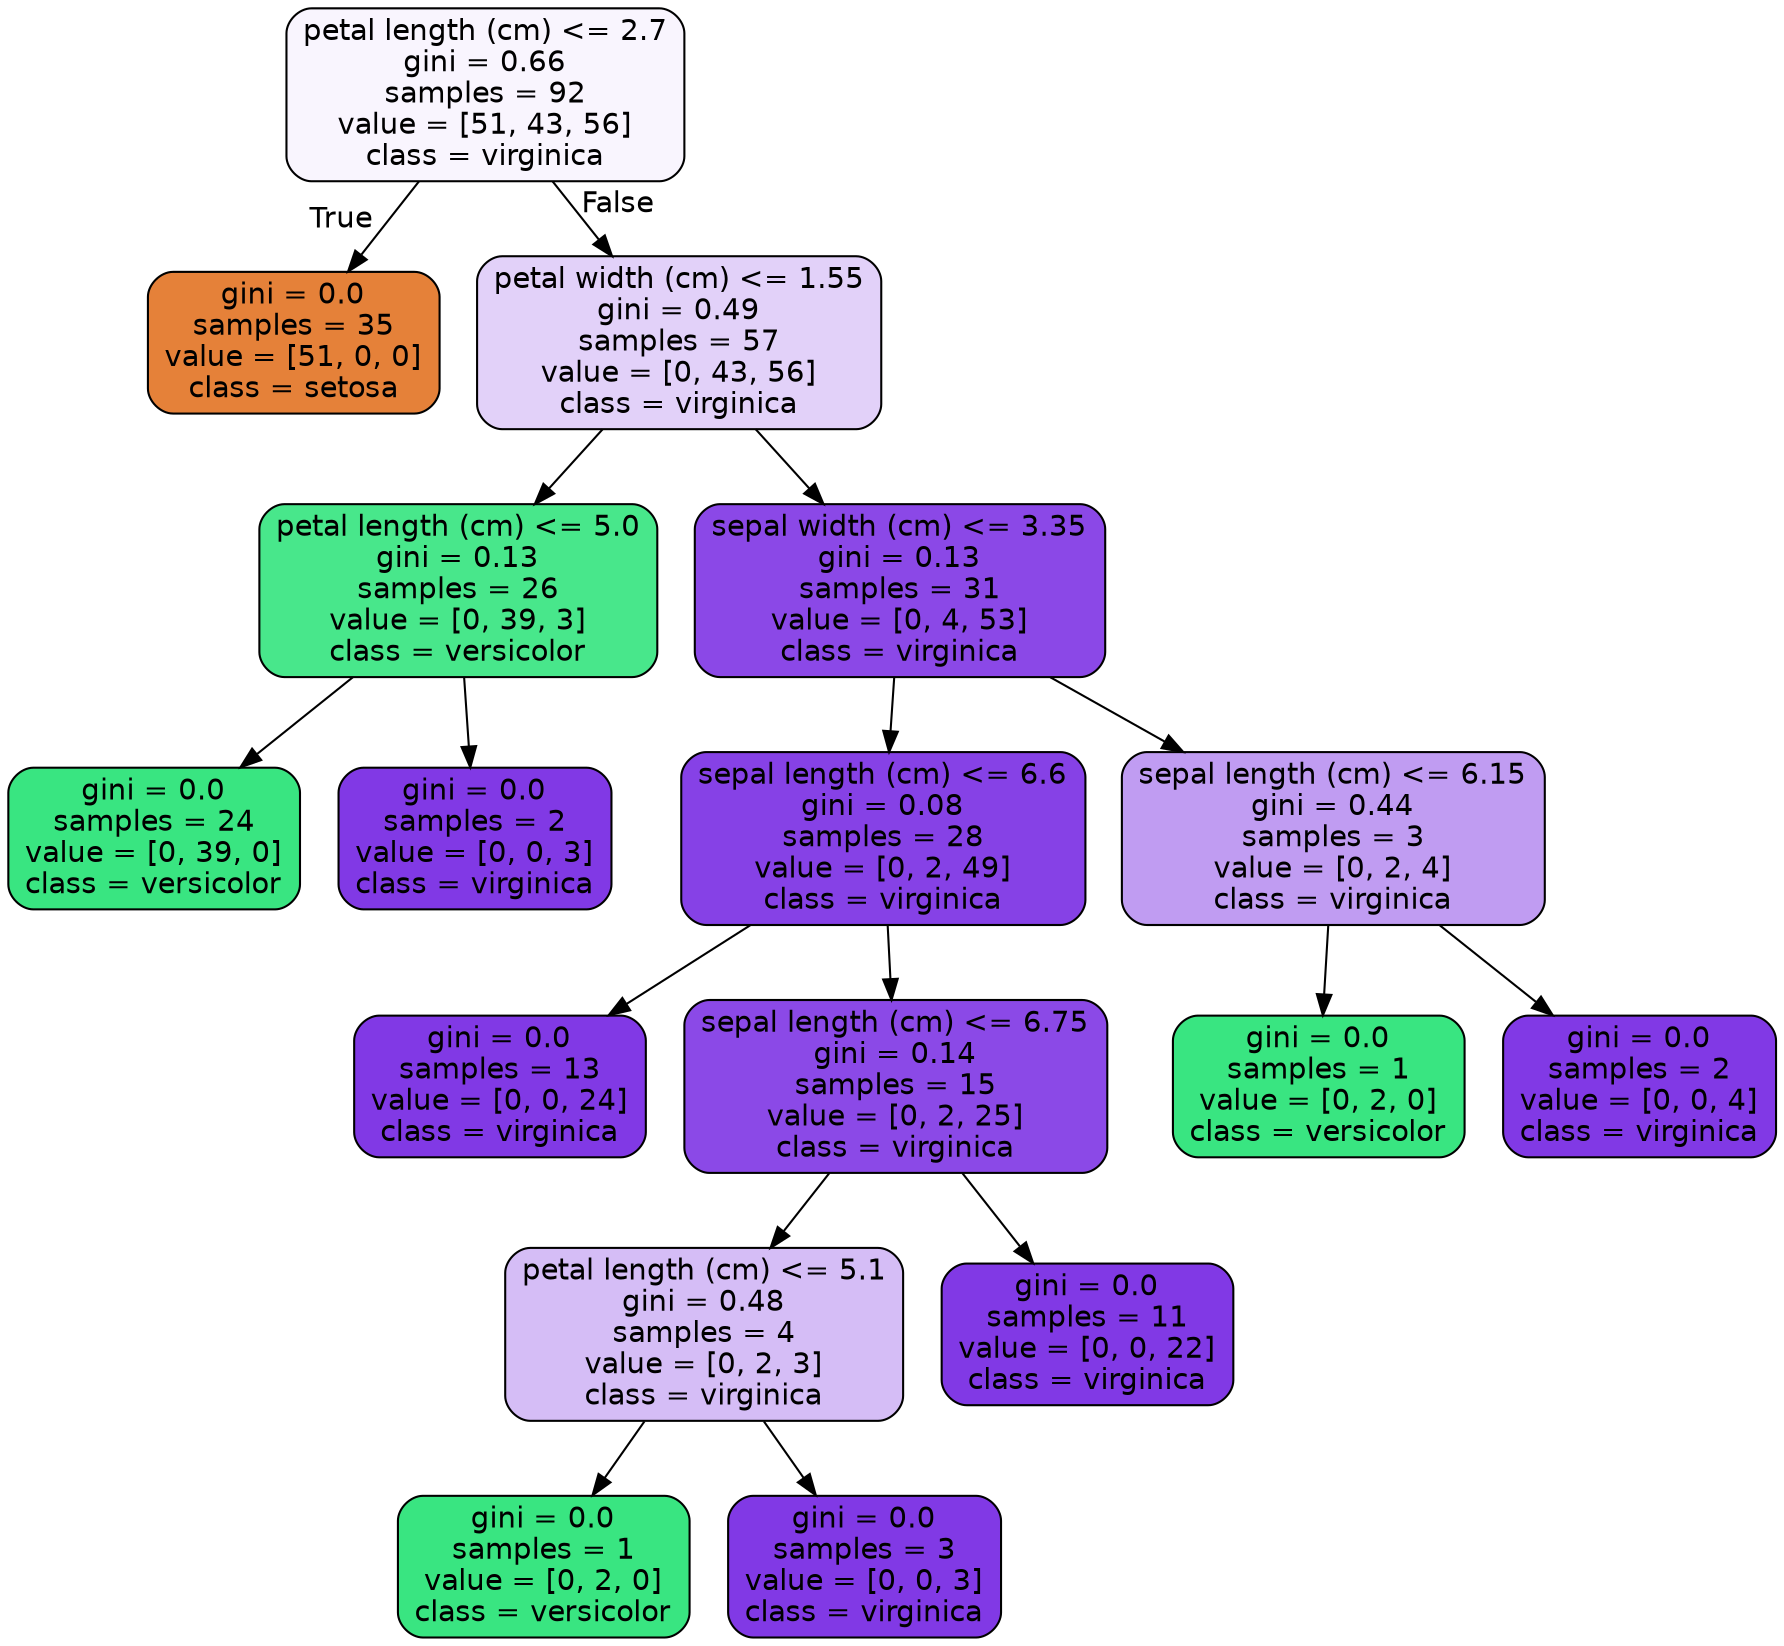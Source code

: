 digraph Tree {
node [shape=box, style="filled, rounded", color="black", fontname="helvetica"] ;
edge [fontname="helvetica"] ;
0 [label="petal length (cm) <= 2.7\ngini = 0.66\nsamples = 92\nvalue = [51, 43, 56]\nclass = virginica", fillcolor="#f9f5fe"] ;
1 [label="gini = 0.0\nsamples = 35\nvalue = [51, 0, 0]\nclass = setosa", fillcolor="#e58139"] ;
0 -> 1 [labeldistance=2.5, labelangle=45, headlabel="True"] ;
2 [label="petal width (cm) <= 1.55\ngini = 0.49\nsamples = 57\nvalue = [0, 43, 56]\nclass = virginica", fillcolor="#e2d1f9"] ;
0 -> 2 [labeldistance=2.5, labelangle=-45, headlabel="False"] ;
3 [label="petal length (cm) <= 5.0\ngini = 0.13\nsamples = 26\nvalue = [0, 39, 3]\nclass = versicolor", fillcolor="#48e78b"] ;
2 -> 3 ;
4 [label="gini = 0.0\nsamples = 24\nvalue = [0, 39, 0]\nclass = versicolor", fillcolor="#39e581"] ;
3 -> 4 ;
5 [label="gini = 0.0\nsamples = 2\nvalue = [0, 0, 3]\nclass = virginica", fillcolor="#8139e5"] ;
3 -> 5 ;
6 [label="sepal width (cm) <= 3.35\ngini = 0.13\nsamples = 31\nvalue = [0, 4, 53]\nclass = virginica", fillcolor="#8b48e7"] ;
2 -> 6 ;
7 [label="sepal length (cm) <= 6.6\ngini = 0.08\nsamples = 28\nvalue = [0, 2, 49]\nclass = virginica", fillcolor="#8641e6"] ;
6 -> 7 ;
8 [label="gini = 0.0\nsamples = 13\nvalue = [0, 0, 24]\nclass = virginica", fillcolor="#8139e5"] ;
7 -> 8 ;
9 [label="sepal length (cm) <= 6.75\ngini = 0.14\nsamples = 15\nvalue = [0, 2, 25]\nclass = virginica", fillcolor="#8b49e7"] ;
7 -> 9 ;
10 [label="petal length (cm) <= 5.1\ngini = 0.48\nsamples = 4\nvalue = [0, 2, 3]\nclass = virginica", fillcolor="#d5bdf6"] ;
9 -> 10 ;
11 [label="gini = 0.0\nsamples = 1\nvalue = [0, 2, 0]\nclass = versicolor", fillcolor="#39e581"] ;
10 -> 11 ;
12 [label="gini = 0.0\nsamples = 3\nvalue = [0, 0, 3]\nclass = virginica", fillcolor="#8139e5"] ;
10 -> 12 ;
13 [label="gini = 0.0\nsamples = 11\nvalue = [0, 0, 22]\nclass = virginica", fillcolor="#8139e5"] ;
9 -> 13 ;
14 [label="sepal length (cm) <= 6.15\ngini = 0.44\nsamples = 3\nvalue = [0, 2, 4]\nclass = virginica", fillcolor="#c09cf2"] ;
6 -> 14 ;
15 [label="gini = 0.0\nsamples = 1\nvalue = [0, 2, 0]\nclass = versicolor", fillcolor="#39e581"] ;
14 -> 15 ;
16 [label="gini = 0.0\nsamples = 2\nvalue = [0, 0, 4]\nclass = virginica", fillcolor="#8139e5"] ;
14 -> 16 ;
}